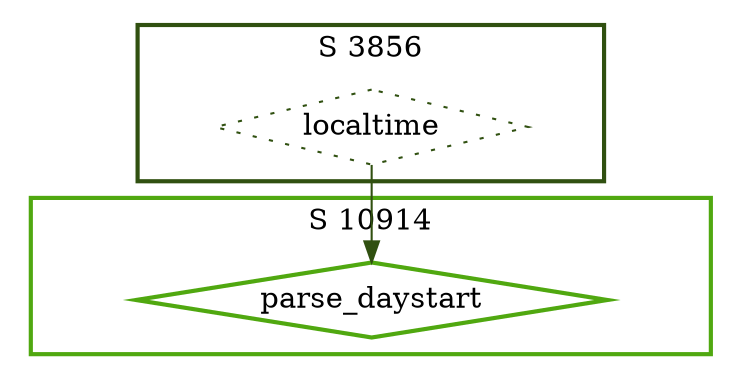 digraph G {
  ratio=0.500000;
  "UV parse_daystart (10914)" [shape=diamond, label="parse_daystart",
                               color="#50A810", style=bold];
  "UV localtime (3856)" [shape=diamond, label="localtime", color="#305010",
                         style=dotted];
  
  subgraph cluster_10914 { label="S 10914";
    color="#50A810";
    style=bold;
    "UV parse_daystart (10914)"; };
  subgraph cluster_3856 { label="S 3856";
    color="#305010";
    style=bold;
    "UV localtime (3856)"; };
  
  "UV localtime (3856)" -> "UV parse_daystart (10914)" [color="#305010"];
  
  }